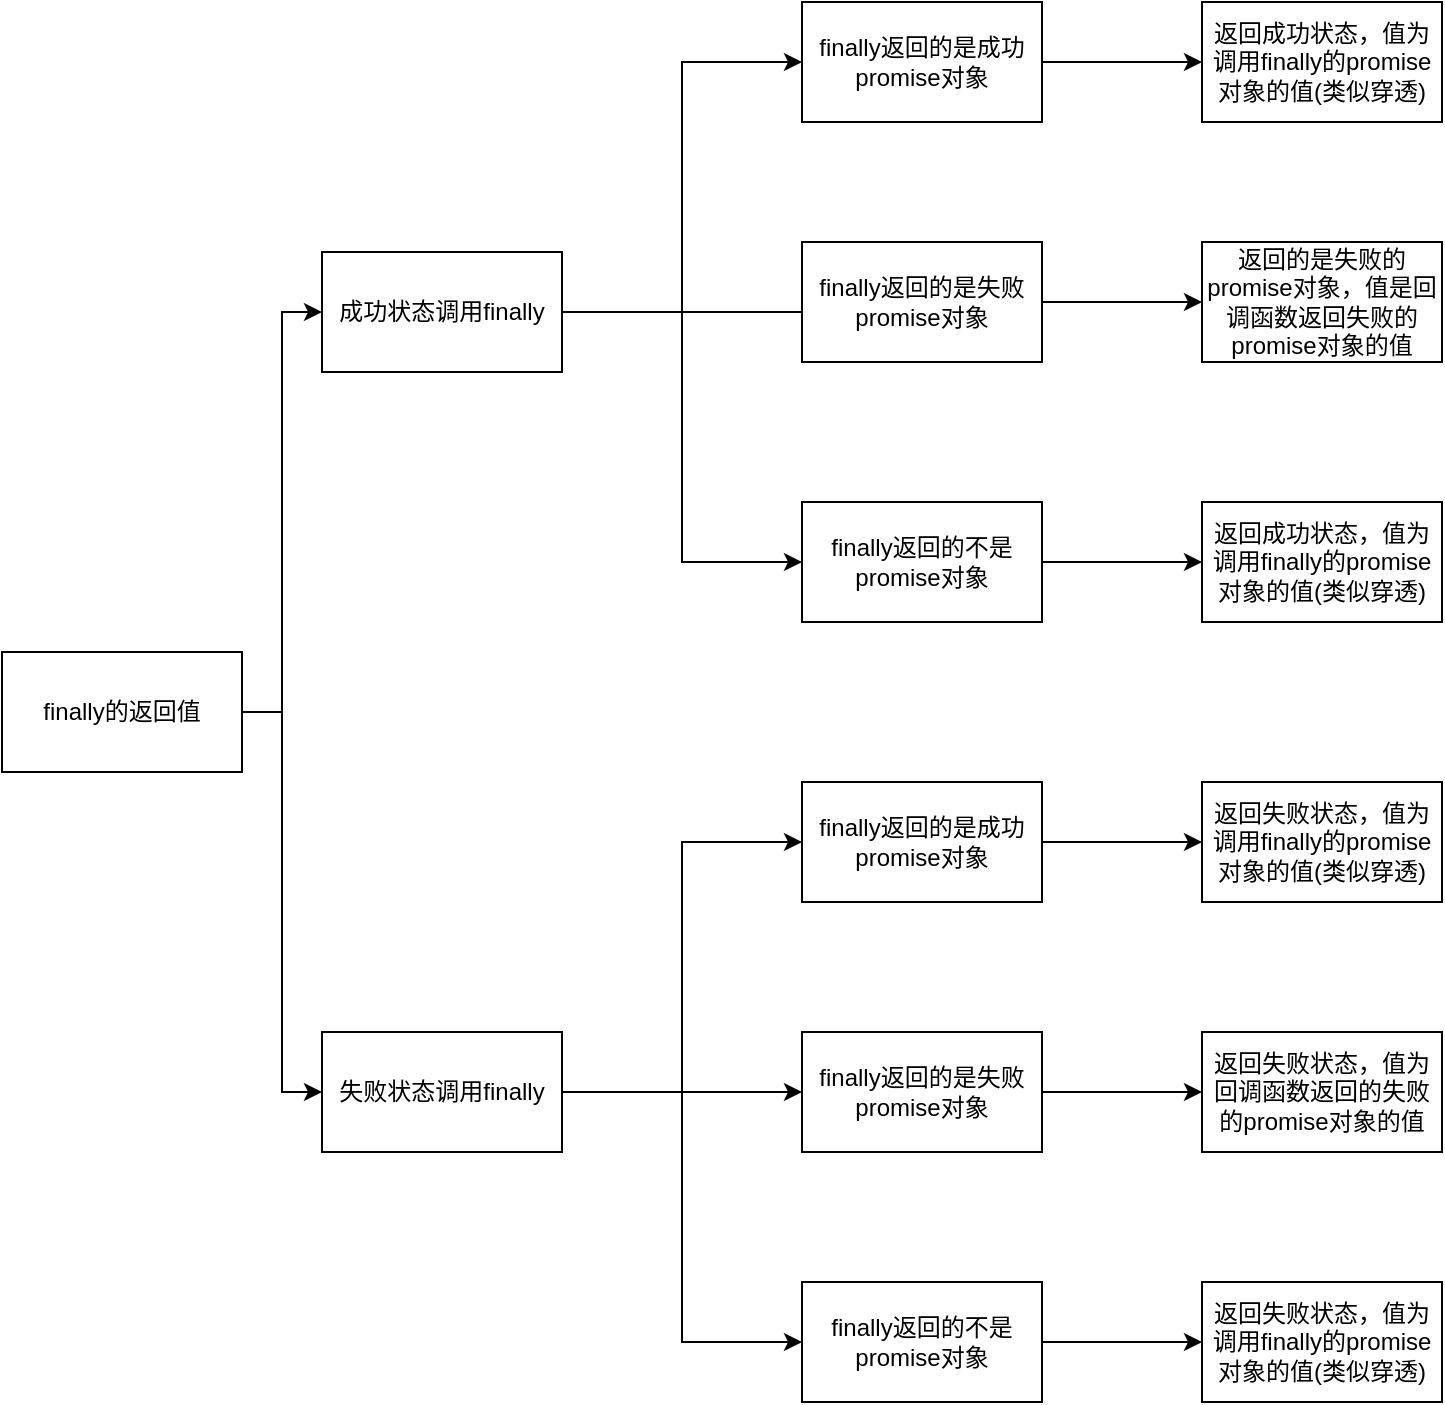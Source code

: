 <mxfile>
    <diagram id="oYXaDja3S3aPYz7dfd9F" name="第 1 页">
        <mxGraphModel dx="727" dy="1529" grid="1" gridSize="10" guides="1" tooltips="1" connect="1" arrows="1" fold="1" page="1" pageScale="1" pageWidth="827" pageHeight="1169" math="0" shadow="0">
            <root>
                <mxCell id="0"/>
                <mxCell id="1" parent="0"/>
                <mxCell id="11" style="edgeStyle=orthogonalEdgeStyle;rounded=0;orthogonalLoop=1;jettySize=auto;html=1;exitX=1;exitY=0.5;exitDx=0;exitDy=0;entryX=0;entryY=0.5;entryDx=0;entryDy=0;" edge="1" parent="1" source="2" target="3">
                    <mxGeometry relative="1" as="geometry"/>
                </mxCell>
                <mxCell id="30" style="edgeStyle=orthogonalEdgeStyle;rounded=0;orthogonalLoop=1;jettySize=auto;html=1;exitX=1;exitY=0.5;exitDx=0;exitDy=0;entryX=0;entryY=0.5;entryDx=0;entryDy=0;" edge="1" parent="1" source="2" target="4">
                    <mxGeometry relative="1" as="geometry"/>
                </mxCell>
                <mxCell id="2" value="finally的返回值" style="rounded=0;whiteSpace=wrap;html=1;" vertex="1" parent="1">
                    <mxGeometry x="40" y="220" width="120" height="60" as="geometry"/>
                </mxCell>
                <mxCell id="12" style="edgeStyle=orthogonalEdgeStyle;rounded=0;orthogonalLoop=1;jettySize=auto;html=1;exitX=1;exitY=0.5;exitDx=0;exitDy=0;entryX=0;entryY=0.5;entryDx=0;entryDy=0;" edge="1" parent="1" source="3" target="5">
                    <mxGeometry relative="1" as="geometry"/>
                </mxCell>
                <mxCell id="13" style="edgeStyle=orthogonalEdgeStyle;rounded=0;orthogonalLoop=1;jettySize=auto;html=1;exitX=1;exitY=0.5;exitDx=0;exitDy=0;entryX=0.083;entryY=0.583;entryDx=0;entryDy=0;entryPerimeter=0;" edge="1" parent="1" source="3" target="6">
                    <mxGeometry relative="1" as="geometry"/>
                </mxCell>
                <mxCell id="14" style="edgeStyle=orthogonalEdgeStyle;rounded=0;orthogonalLoop=1;jettySize=auto;html=1;exitX=1;exitY=0.5;exitDx=0;exitDy=0;entryX=0;entryY=0.5;entryDx=0;entryDy=0;" edge="1" parent="1" source="3" target="7">
                    <mxGeometry relative="1" as="geometry"/>
                </mxCell>
                <mxCell id="3" value="成功状态调用finally" style="rounded=0;whiteSpace=wrap;html=1;" vertex="1" parent="1">
                    <mxGeometry x="200" y="20" width="120" height="60" as="geometry"/>
                </mxCell>
                <mxCell id="15" style="edgeStyle=orthogonalEdgeStyle;rounded=0;orthogonalLoop=1;jettySize=auto;html=1;exitX=1;exitY=0.5;exitDx=0;exitDy=0;entryX=0;entryY=0.5;entryDx=0;entryDy=0;" edge="1" parent="1" source="4" target="8">
                    <mxGeometry relative="1" as="geometry"/>
                </mxCell>
                <mxCell id="16" style="edgeStyle=orthogonalEdgeStyle;rounded=0;orthogonalLoop=1;jettySize=auto;html=1;exitX=1;exitY=0.5;exitDx=0;exitDy=0;entryX=0;entryY=0.5;entryDx=0;entryDy=0;" edge="1" parent="1" source="4" target="9">
                    <mxGeometry relative="1" as="geometry"/>
                </mxCell>
                <mxCell id="17" style="edgeStyle=orthogonalEdgeStyle;rounded=0;orthogonalLoop=1;jettySize=auto;html=1;exitX=1;exitY=0.5;exitDx=0;exitDy=0;entryX=0;entryY=0.5;entryDx=0;entryDy=0;" edge="1" parent="1" source="4" target="10">
                    <mxGeometry relative="1" as="geometry"/>
                </mxCell>
                <mxCell id="4" value="失败状态调用finally" style="rounded=0;whiteSpace=wrap;html=1;" vertex="1" parent="1">
                    <mxGeometry x="200" y="410" width="120" height="60" as="geometry"/>
                </mxCell>
                <mxCell id="32" style="edgeStyle=orthogonalEdgeStyle;rounded=0;orthogonalLoop=1;jettySize=auto;html=1;exitX=1;exitY=0.5;exitDx=0;exitDy=0;" edge="1" parent="1" source="5" target="18">
                    <mxGeometry relative="1" as="geometry"/>
                </mxCell>
                <mxCell id="5" value="finally返回的是成功promise对象" style="rounded=0;whiteSpace=wrap;html=1;" vertex="1" parent="1">
                    <mxGeometry x="440" y="-105" width="120" height="60" as="geometry"/>
                </mxCell>
                <mxCell id="34" style="edgeStyle=orthogonalEdgeStyle;rounded=0;orthogonalLoop=1;jettySize=auto;html=1;exitX=1;exitY=0.5;exitDx=0;exitDy=0;entryX=0;entryY=0.5;entryDx=0;entryDy=0;" edge="1" parent="1" source="6" target="23">
                    <mxGeometry relative="1" as="geometry"/>
                </mxCell>
                <mxCell id="6" value="finally返回的是失败promise对象" style="rounded=0;whiteSpace=wrap;html=1;" vertex="1" parent="1">
                    <mxGeometry x="440" y="15" width="120" height="60" as="geometry"/>
                </mxCell>
                <mxCell id="20" style="edgeStyle=orthogonalEdgeStyle;rounded=0;orthogonalLoop=1;jettySize=auto;html=1;exitX=1;exitY=0.5;exitDx=0;exitDy=0;" edge="1" parent="1" source="7">
                    <mxGeometry relative="1" as="geometry">
                        <mxPoint x="640" y="175" as="targetPoint"/>
                    </mxGeometry>
                </mxCell>
                <mxCell id="7" value="finally返回的不是promise对象" style="rounded=0;whiteSpace=wrap;html=1;" vertex="1" parent="1">
                    <mxGeometry x="440" y="145" width="120" height="60" as="geometry"/>
                </mxCell>
                <mxCell id="31" style="edgeStyle=orthogonalEdgeStyle;rounded=0;orthogonalLoop=1;jettySize=auto;html=1;exitX=1;exitY=0.5;exitDx=0;exitDy=0;" edge="1" parent="1" source="8" target="27">
                    <mxGeometry relative="1" as="geometry"/>
                </mxCell>
                <mxCell id="8" value="finally返回的是成功promise对象" style="rounded=0;whiteSpace=wrap;html=1;" vertex="1" parent="1">
                    <mxGeometry x="440" y="285" width="120" height="60" as="geometry"/>
                </mxCell>
                <mxCell id="9" value="finally返回的是失败promise对象" style="rounded=0;whiteSpace=wrap;html=1;" vertex="1" parent="1">
                    <mxGeometry x="440" y="410" width="120" height="60" as="geometry"/>
                </mxCell>
                <mxCell id="10" value="finally返回的不是promise对象" style="rounded=0;whiteSpace=wrap;html=1;" vertex="1" parent="1">
                    <mxGeometry x="440" y="535" width="120" height="60" as="geometry"/>
                </mxCell>
                <mxCell id="18" value="返回成功状态，值为调用finally的promise对象的值(类似穿透)" style="rounded=0;whiteSpace=wrap;html=1;" vertex="1" parent="1">
                    <mxGeometry x="640" y="-105" width="120" height="60" as="geometry"/>
                </mxCell>
                <mxCell id="21" value="返回成功状态，值为调用finally的promise对象的值(类似穿透)" style="rounded=0;whiteSpace=wrap;html=1;" vertex="1" parent="1">
                    <mxGeometry x="640" y="145" width="120" height="60" as="geometry"/>
                </mxCell>
                <mxCell id="23" value="返回的是失败的promise对象，值是回调函数返回失败的promise对象的值" style="rounded=0;whiteSpace=wrap;html=1;" vertex="1" parent="1">
                    <mxGeometry x="640" y="15" width="120" height="60" as="geometry"/>
                </mxCell>
                <mxCell id="24" style="edgeStyle=orthogonalEdgeStyle;rounded=0;orthogonalLoop=1;jettySize=auto;html=1;exitX=1;exitY=0.5;exitDx=0;exitDy=0;" edge="1" parent="1">
                    <mxGeometry relative="1" as="geometry">
                        <mxPoint x="640" y="565" as="targetPoint"/>
                        <mxPoint x="560" y="565" as="sourcePoint"/>
                    </mxGeometry>
                </mxCell>
                <mxCell id="25" value="返回失败状态，值为调用finally的promise对象的值(类似穿透)" style="rounded=0;whiteSpace=wrap;html=1;" vertex="1" parent="1">
                    <mxGeometry x="640" y="535" width="120" height="60" as="geometry"/>
                </mxCell>
                <mxCell id="27" value="返回失败状态，值为调用finally的promise对象的值(类似穿透)" style="rounded=0;whiteSpace=wrap;html=1;" vertex="1" parent="1">
                    <mxGeometry x="640" y="285" width="120" height="60" as="geometry"/>
                </mxCell>
                <mxCell id="28" style="edgeStyle=orthogonalEdgeStyle;rounded=0;orthogonalLoop=1;jettySize=auto;html=1;exitX=1;exitY=0.5;exitDx=0;exitDy=0;" edge="1" parent="1">
                    <mxGeometry relative="1" as="geometry">
                        <mxPoint x="640" y="440" as="targetPoint"/>
                        <mxPoint x="560" y="440" as="sourcePoint"/>
                    </mxGeometry>
                </mxCell>
                <mxCell id="29" value="返回失败状态，值为回调函数返回的失败的promise对象的值" style="rounded=0;whiteSpace=wrap;html=1;" vertex="1" parent="1">
                    <mxGeometry x="640" y="410" width="120" height="60" as="geometry"/>
                </mxCell>
            </root>
        </mxGraphModel>
    </diagram>
</mxfile>